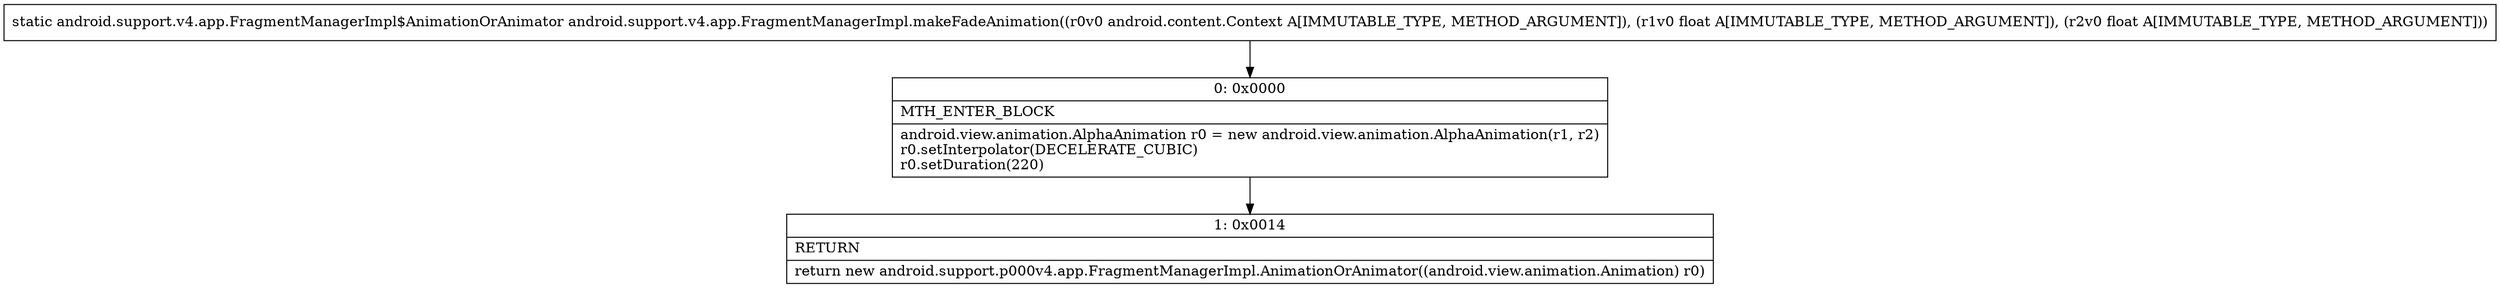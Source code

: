 digraph "CFG forandroid.support.v4.app.FragmentManagerImpl.makeFadeAnimation(Landroid\/content\/Context;FF)Landroid\/support\/v4\/app\/FragmentManagerImpl$AnimationOrAnimator;" {
Node_0 [shape=record,label="{0\:\ 0x0000|MTH_ENTER_BLOCK\l|android.view.animation.AlphaAnimation r0 = new android.view.animation.AlphaAnimation(r1, r2)\lr0.setInterpolator(DECELERATE_CUBIC)\lr0.setDuration(220)\l}"];
Node_1 [shape=record,label="{1\:\ 0x0014|RETURN\l|return new android.support.p000v4.app.FragmentManagerImpl.AnimationOrAnimator((android.view.animation.Animation) r0)\l}"];
MethodNode[shape=record,label="{static android.support.v4.app.FragmentManagerImpl$AnimationOrAnimator android.support.v4.app.FragmentManagerImpl.makeFadeAnimation((r0v0 android.content.Context A[IMMUTABLE_TYPE, METHOD_ARGUMENT]), (r1v0 float A[IMMUTABLE_TYPE, METHOD_ARGUMENT]), (r2v0 float A[IMMUTABLE_TYPE, METHOD_ARGUMENT])) }"];
MethodNode -> Node_0;
Node_0 -> Node_1;
}

